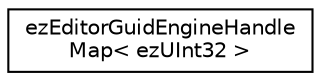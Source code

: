 digraph "Graphical Class Hierarchy"
{
 // LATEX_PDF_SIZE
  edge [fontname="Helvetica",fontsize="10",labelfontname="Helvetica",labelfontsize="10"];
  node [fontname="Helvetica",fontsize="10",shape=record];
  rankdir="LR";
  Node0 [label="ezEditorGuidEngineHandle\lMap\< ezUInt32 \>",height=0.2,width=0.4,color="black", fillcolor="white", style="filled",URL="$d9/deb/classez_editor_guid_engine_handle_map.htm",tooltip=" "];
}
